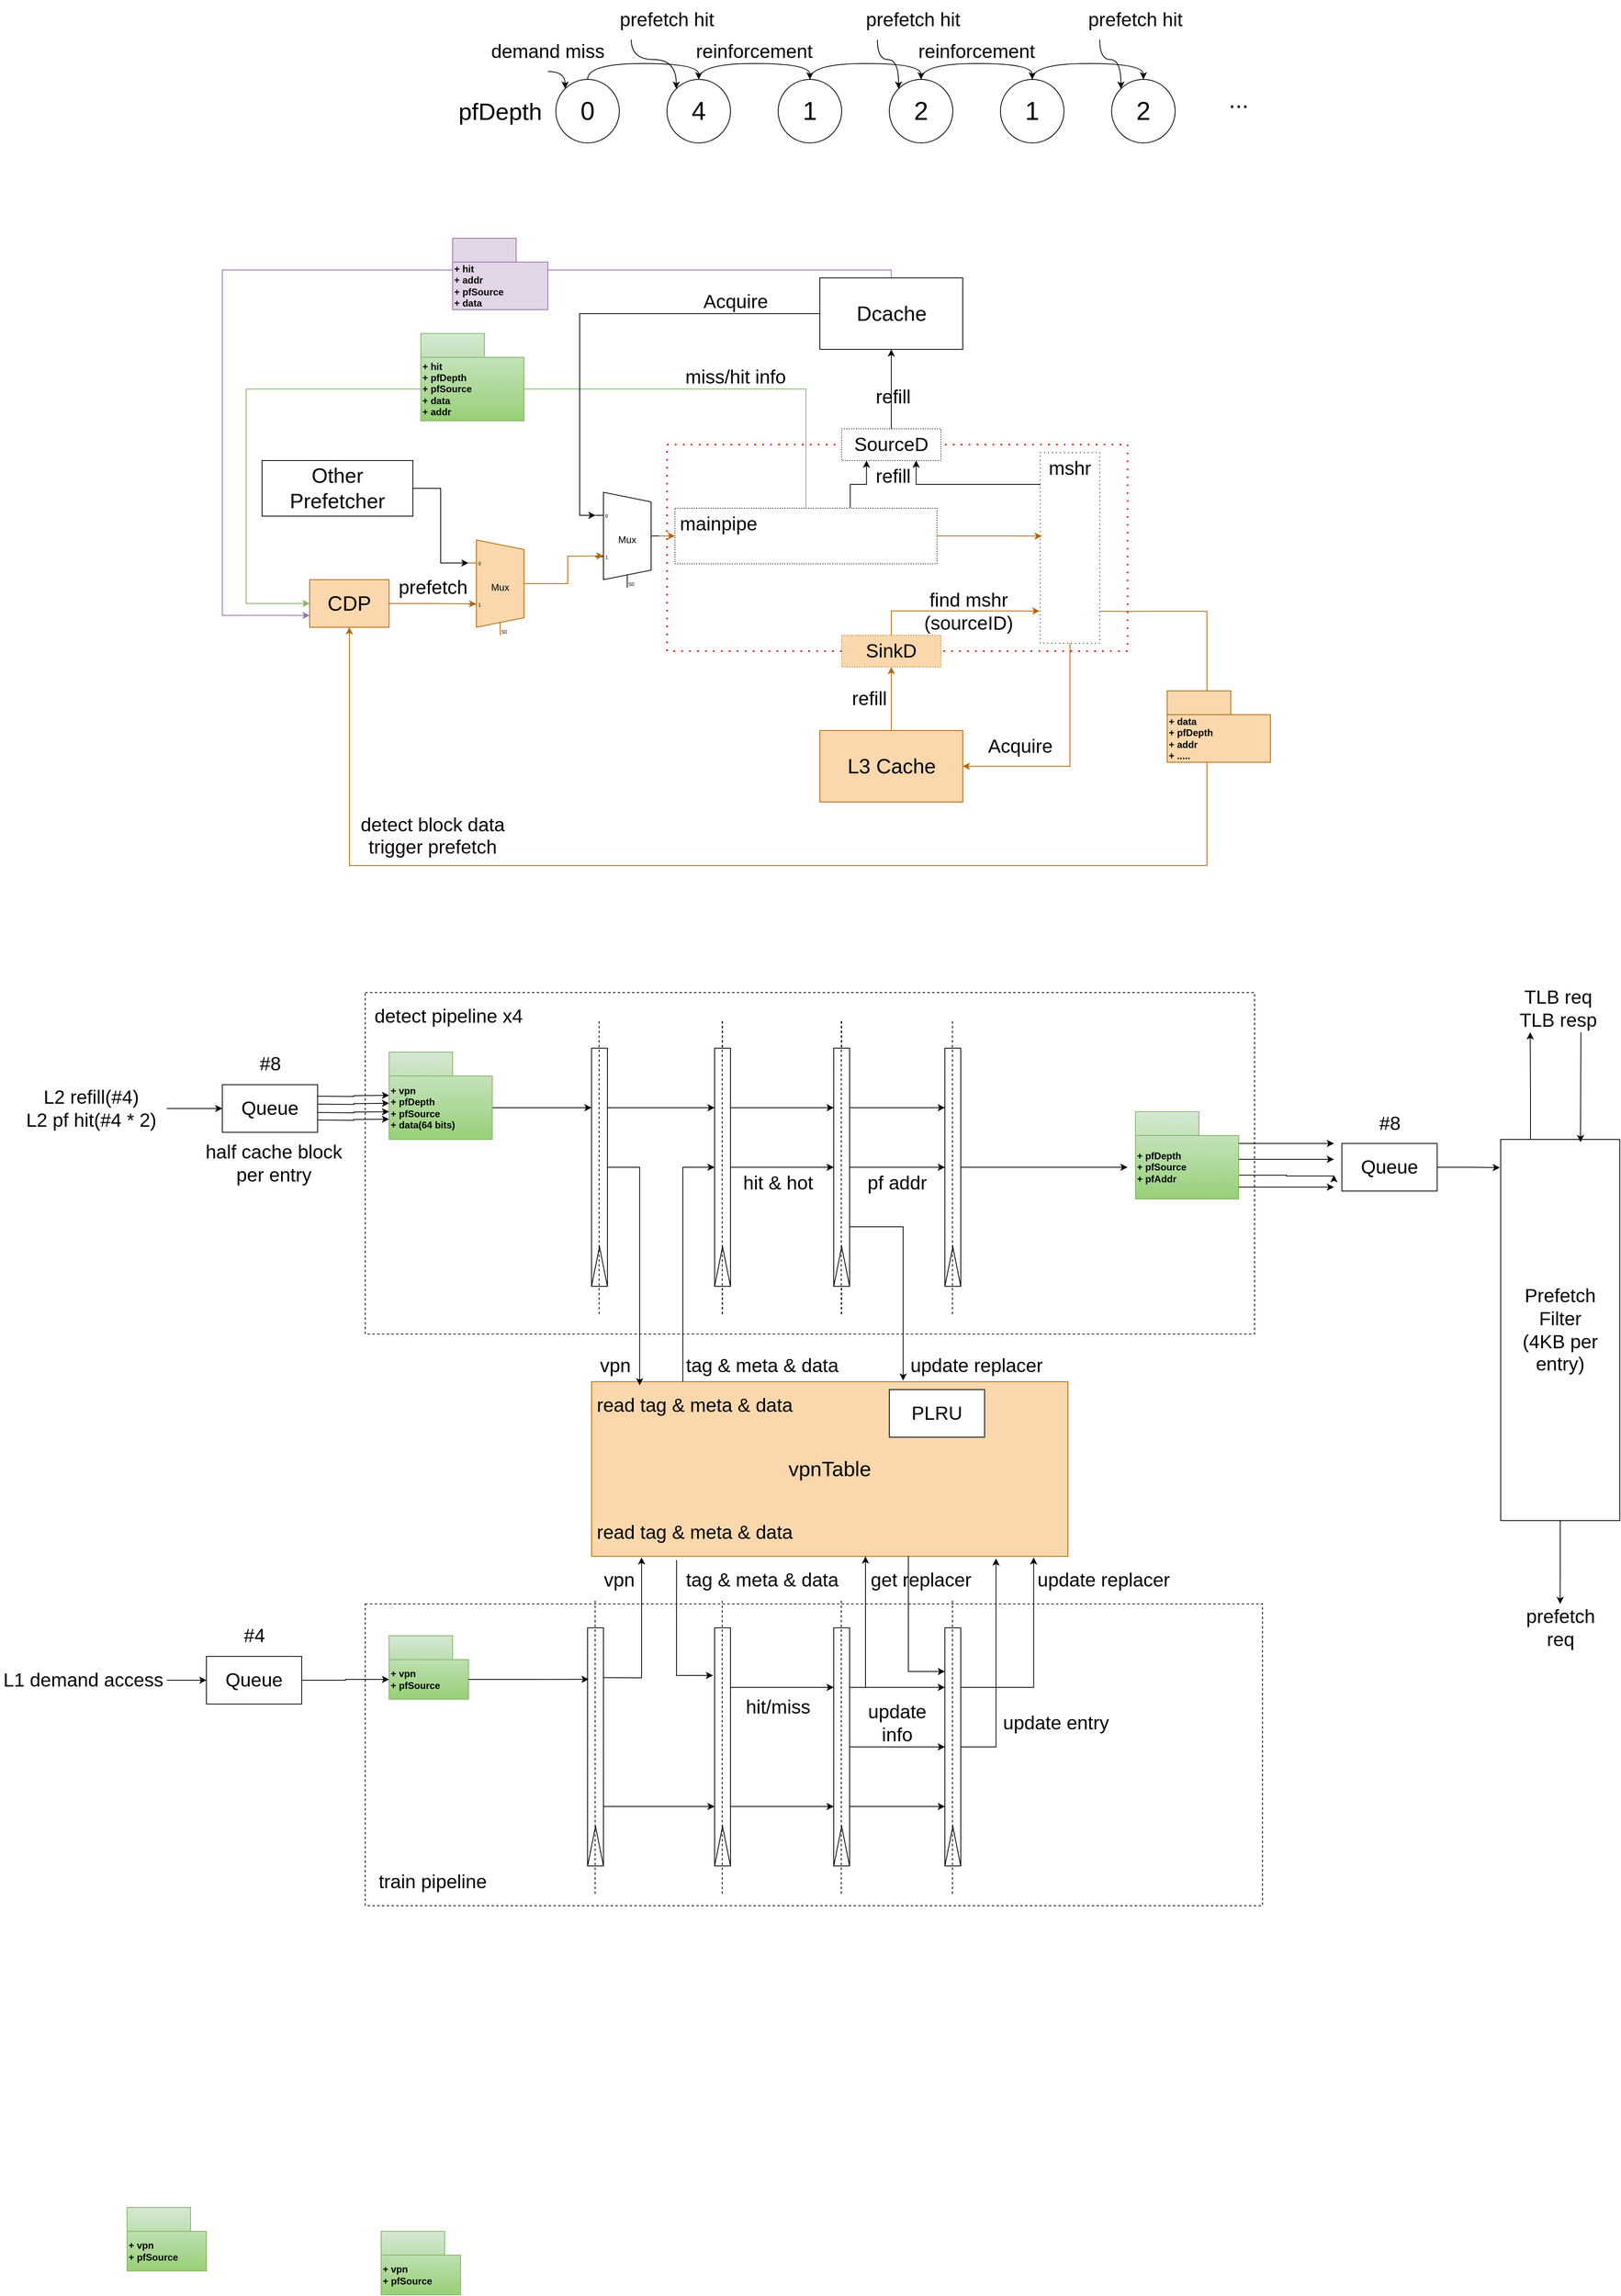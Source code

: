 <mxfile version="24.8.1">
  <diagram name="第 1 页" id="Ojd6gW_RFucvh78dmrdz">
    <mxGraphModel dx="2304" dy="1220" grid="1" gridSize="10" guides="1" tooltips="1" connect="1" arrows="1" fold="1" page="1" pageScale="1" pageWidth="2339" pageHeight="3300" math="0" shadow="0">
      <root>
        <mxCell id="0" />
        <mxCell id="1" parent="0" />
        <mxCell id="lyv4nO0RVquo3iUwKdNr-92" value="" style="rounded=0;whiteSpace=wrap;html=1;fillColor=none;glass=0;dashed=1;" vertex="1" parent="1">
          <mxGeometry x="470" y="2370" width="1130" height="380" as="geometry" />
        </mxCell>
        <mxCell id="lyv4nO0RVquo3iUwKdNr-40" value="" style="rounded=0;whiteSpace=wrap;html=1;fillColor=none;glass=0;dashed=1;" vertex="1" parent="1">
          <mxGeometry x="470" y="1600" width="1120" height="430" as="geometry" />
        </mxCell>
        <mxCell id="DQPE6J1DFhllN8RgHGh3-11" style="edgeStyle=orthogonalEdgeStyle;rounded=0;orthogonalLoop=1;jettySize=auto;html=1;exitX=0.5;exitY=0;exitDx=0;exitDy=0;entryX=0.5;entryY=0;entryDx=0;entryDy=0;elbow=vertical;curved=1;" parent="1" source="DQPE6J1DFhllN8RgHGh3-1" target="DQPE6J1DFhllN8RgHGh3-5" edge="1">
          <mxGeometry relative="1" as="geometry" />
        </mxCell>
        <mxCell id="DQPE6J1DFhllN8RgHGh3-1" value="&lt;font style=&quot;font-size: 32px;&quot;&gt;0&lt;/font&gt;" style="ellipse;whiteSpace=wrap;html=1;aspect=fixed;" parent="1" vertex="1">
          <mxGeometry x="710" y="450" width="80" height="80" as="geometry" />
        </mxCell>
        <mxCell id="DQPE6J1DFhllN8RgHGh3-12" style="edgeStyle=orthogonalEdgeStyle;rounded=0;orthogonalLoop=1;jettySize=auto;html=1;exitX=0.5;exitY=0;exitDx=0;exitDy=0;entryX=0.5;entryY=0;entryDx=0;entryDy=0;curved=1;" parent="1" source="DQPE6J1DFhllN8RgHGh3-5" target="DQPE6J1DFhllN8RgHGh3-6" edge="1">
          <mxGeometry relative="1" as="geometry" />
        </mxCell>
        <mxCell id="DQPE6J1DFhllN8RgHGh3-5" value="&lt;font style=&quot;font-size: 32px;&quot;&gt;4&lt;/font&gt;" style="ellipse;whiteSpace=wrap;html=1;aspect=fixed;" parent="1" vertex="1">
          <mxGeometry x="850" y="450" width="80" height="80" as="geometry" />
        </mxCell>
        <mxCell id="DQPE6J1DFhllN8RgHGh3-13" style="edgeStyle=orthogonalEdgeStyle;rounded=0;orthogonalLoop=1;jettySize=auto;html=1;exitX=0.5;exitY=0;exitDx=0;exitDy=0;entryX=0.5;entryY=0;entryDx=0;entryDy=0;curved=1;" parent="1" source="DQPE6J1DFhllN8RgHGh3-6" target="DQPE6J1DFhllN8RgHGh3-7" edge="1">
          <mxGeometry relative="1" as="geometry" />
        </mxCell>
        <mxCell id="DQPE6J1DFhllN8RgHGh3-6" value="&lt;font style=&quot;font-size: 32px;&quot;&gt;1&lt;/font&gt;" style="ellipse;whiteSpace=wrap;html=1;aspect=fixed;" parent="1" vertex="1">
          <mxGeometry x="990" y="450" width="80" height="80" as="geometry" />
        </mxCell>
        <mxCell id="DQPE6J1DFhllN8RgHGh3-14" style="edgeStyle=orthogonalEdgeStyle;rounded=0;orthogonalLoop=1;jettySize=auto;html=1;exitX=0.5;exitY=0;exitDx=0;exitDy=0;entryX=0.5;entryY=0;entryDx=0;entryDy=0;curved=1;" parent="1" source="DQPE6J1DFhllN8RgHGh3-7" target="DQPE6J1DFhllN8RgHGh3-8" edge="1">
          <mxGeometry relative="1" as="geometry" />
        </mxCell>
        <mxCell id="DQPE6J1DFhllN8RgHGh3-7" value="&lt;font style=&quot;font-size: 32px;&quot;&gt;2&lt;/font&gt;" style="ellipse;whiteSpace=wrap;html=1;aspect=fixed;" parent="1" vertex="1">
          <mxGeometry x="1130" y="450" width="80" height="80" as="geometry" />
        </mxCell>
        <mxCell id="DQPE6J1DFhllN8RgHGh3-15" style="edgeStyle=orthogonalEdgeStyle;rounded=0;orthogonalLoop=1;jettySize=auto;html=1;exitX=0.5;exitY=0;exitDx=0;exitDy=0;entryX=0.5;entryY=0;entryDx=0;entryDy=0;curved=1;" parent="1" source="DQPE6J1DFhllN8RgHGh3-8" target="DQPE6J1DFhllN8RgHGh3-9" edge="1">
          <mxGeometry relative="1" as="geometry" />
        </mxCell>
        <mxCell id="DQPE6J1DFhllN8RgHGh3-8" value="&lt;font style=&quot;font-size: 32px;&quot;&gt;1&lt;/font&gt;" style="ellipse;whiteSpace=wrap;html=1;aspect=fixed;" parent="1" vertex="1">
          <mxGeometry x="1270" y="450" width="80" height="80" as="geometry" />
        </mxCell>
        <mxCell id="DQPE6J1DFhllN8RgHGh3-9" value="&lt;font style=&quot;font-size: 32px;&quot;&gt;2&lt;/font&gt;" style="ellipse;whiteSpace=wrap;html=1;aspect=fixed;" parent="1" vertex="1">
          <mxGeometry x="1410" y="450" width="80" height="80" as="geometry" />
        </mxCell>
        <mxCell id="DQPE6J1DFhllN8RgHGh3-10" value="&lt;font style=&quot;font-size: 30px;&quot;&gt;...&lt;/font&gt;" style="text;html=1;align=center;verticalAlign=middle;whiteSpace=wrap;rounded=0;" parent="1" vertex="1">
          <mxGeometry x="1540" y="460" width="60" height="30" as="geometry" />
        </mxCell>
        <mxCell id="DQPE6J1DFhllN8RgHGh3-16" value="&lt;font style=&quot;font-size: 30px;&quot;&gt;pfDepth&lt;/font&gt;" style="text;html=1;align=center;verticalAlign=middle;whiteSpace=wrap;rounded=0;" parent="1" vertex="1">
          <mxGeometry x="510" y="465" width="260" height="50" as="geometry" />
        </mxCell>
        <mxCell id="DQPE6J1DFhllN8RgHGh3-19" style="edgeStyle=orthogonalEdgeStyle;rounded=0;orthogonalLoop=1;jettySize=auto;html=1;exitX=0.5;exitY=1;exitDx=0;exitDy=0;entryX=0;entryY=0;entryDx=0;entryDy=0;curved=1;" parent="1" source="DQPE6J1DFhllN8RgHGh3-17" target="DQPE6J1DFhllN8RgHGh3-1" edge="1">
          <mxGeometry relative="1" as="geometry" />
        </mxCell>
        <mxCell id="DQPE6J1DFhllN8RgHGh3-17" value="&lt;font style=&quot;font-size: 24px;&quot;&gt;demand miss&lt;/font&gt;" style="text;html=1;align=center;verticalAlign=middle;whiteSpace=wrap;rounded=0;" parent="1" vertex="1">
          <mxGeometry x="610" y="390" width="180" height="50" as="geometry" />
        </mxCell>
        <mxCell id="DQPE6J1DFhllN8RgHGh3-21" style="edgeStyle=orthogonalEdgeStyle;rounded=0;orthogonalLoop=1;jettySize=auto;html=1;exitX=0.25;exitY=1;exitDx=0;exitDy=0;entryX=0;entryY=0;entryDx=0;entryDy=0;curved=1;" parent="1" source="DQPE6J1DFhllN8RgHGh3-20" target="DQPE6J1DFhllN8RgHGh3-5" edge="1">
          <mxGeometry relative="1" as="geometry" />
        </mxCell>
        <mxCell id="DQPE6J1DFhllN8RgHGh3-20" value="&lt;font style=&quot;font-size: 24px;&quot;&gt;prefetch hit&lt;/font&gt;" style="text;html=1;align=center;verticalAlign=middle;whiteSpace=wrap;rounded=0;" parent="1" vertex="1">
          <mxGeometry x="760" y="350" width="180" height="50" as="geometry" />
        </mxCell>
        <mxCell id="DQPE6J1DFhllN8RgHGh3-23" value="&lt;span style=&quot;font-size: 24px;&quot;&gt;reinforcement&lt;/span&gt;" style="text;html=1;align=center;verticalAlign=middle;whiteSpace=wrap;rounded=0;" parent="1" vertex="1">
          <mxGeometry x="870" y="390" width="180" height="50" as="geometry" />
        </mxCell>
        <mxCell id="DQPE6J1DFhllN8RgHGh3-25" style="edgeStyle=orthogonalEdgeStyle;rounded=0;orthogonalLoop=1;jettySize=auto;html=1;exitX=0.25;exitY=1;exitDx=0;exitDy=0;entryX=0;entryY=0;entryDx=0;entryDy=0;curved=1;" parent="1" source="DQPE6J1DFhllN8RgHGh3-24" target="DQPE6J1DFhllN8RgHGh3-7" edge="1">
          <mxGeometry relative="1" as="geometry" />
        </mxCell>
        <mxCell id="DQPE6J1DFhllN8RgHGh3-24" value="&lt;font style=&quot;font-size: 24px;&quot;&gt;prefetch hit&lt;/font&gt;" style="text;html=1;align=center;verticalAlign=middle;whiteSpace=wrap;rounded=0;" parent="1" vertex="1">
          <mxGeometry x="1070" y="350" width="180" height="50" as="geometry" />
        </mxCell>
        <mxCell id="DQPE6J1DFhllN8RgHGh3-26" value="&lt;span style=&quot;font-size: 24px;&quot;&gt;reinforcement&lt;/span&gt;" style="text;html=1;align=center;verticalAlign=middle;whiteSpace=wrap;rounded=0;" parent="1" vertex="1">
          <mxGeometry x="1150" y="390" width="180" height="50" as="geometry" />
        </mxCell>
        <mxCell id="DQPE6J1DFhllN8RgHGh3-28" style="edgeStyle=orthogonalEdgeStyle;rounded=0;orthogonalLoop=1;jettySize=auto;html=1;exitX=0.25;exitY=1;exitDx=0;exitDy=0;entryX=0;entryY=0;entryDx=0;entryDy=0;curved=1;" parent="1" source="DQPE6J1DFhllN8RgHGh3-27" target="DQPE6J1DFhllN8RgHGh3-9" edge="1">
          <mxGeometry relative="1" as="geometry" />
        </mxCell>
        <mxCell id="DQPE6J1DFhllN8RgHGh3-27" value="&lt;font style=&quot;font-size: 24px;&quot;&gt;prefetch hit&lt;/font&gt;" style="text;html=1;align=center;verticalAlign=middle;whiteSpace=wrap;rounded=0;" parent="1" vertex="1">
          <mxGeometry x="1350" y="350" width="180" height="50" as="geometry" />
        </mxCell>
        <mxCell id="DQPE6J1DFhllN8RgHGh3-29" value="&lt;font style=&quot;font-size: 26px;&quot;&gt;CDP&lt;/font&gt;" style="rounded=0;whiteSpace=wrap;html=1;fillColor=#fad7ac;strokeColor=#b46504;" parent="1" vertex="1">
          <mxGeometry x="400" y="1080" width="100" height="60" as="geometry" />
        </mxCell>
        <mxCell id="DQPE6J1DFhllN8RgHGh3-30" value="" style="rounded=0;whiteSpace=wrap;html=1;fillColor=none;dashed=1;dashPattern=1 4;fontStyle=1;strokeWidth=2;strokeColor=#FF0000;" parent="1" vertex="1">
          <mxGeometry x="850" y="910" width="580" height="260" as="geometry" />
        </mxCell>
        <mxCell id="DQPE6J1DFhllN8RgHGh3-71" style="edgeStyle=orthogonalEdgeStyle;rounded=0;orthogonalLoop=1;jettySize=auto;html=1;exitX=0.5;exitY=0;exitDx=0;exitDy=0;entryX=0;entryY=0.75;entryDx=0;entryDy=0;fillColor=#e1d5e7;strokeColor=#9673a6;" parent="1" source="DQPE6J1DFhllN8RgHGh3-31" target="DQPE6J1DFhllN8RgHGh3-29" edge="1">
          <mxGeometry relative="1" as="geometry">
            <Array as="points">
              <mxPoint x="1133" y="690" />
              <mxPoint x="290" y="690" />
              <mxPoint x="290" y="1125" />
            </Array>
          </mxGeometry>
        </mxCell>
        <mxCell id="DQPE6J1DFhllN8RgHGh3-31" value="&lt;font style=&quot;font-size: 26px;&quot;&gt;Dcache&lt;/font&gt;" style="rounded=0;whiteSpace=wrap;html=1;" parent="1" vertex="1">
          <mxGeometry x="1042.5" y="700" width="180" height="90" as="geometry" />
        </mxCell>
        <mxCell id="DQPE6J1DFhllN8RgHGh3-50" style="edgeStyle=orthogonalEdgeStyle;rounded=0;orthogonalLoop=1;jettySize=auto;html=1;entryX=0.5;entryY=1;entryDx=0;entryDy=0;fillColor=#fad7ac;strokeColor=#b46504;" parent="1" source="DQPE6J1DFhllN8RgHGh3-33" target="DQPE6J1DFhllN8RgHGh3-49" edge="1">
          <mxGeometry relative="1" as="geometry" />
        </mxCell>
        <mxCell id="DQPE6J1DFhllN8RgHGh3-33" value="&lt;font style=&quot;font-size: 26px;&quot;&gt;L3 Cache&lt;/font&gt;" style="rounded=0;whiteSpace=wrap;html=1;fillColor=#fad7ac;strokeColor=#b46504;" parent="1" vertex="1">
          <mxGeometry x="1042.5" y="1270" width="180" height="90" as="geometry" />
        </mxCell>
        <mxCell id="DQPE6J1DFhllN8RgHGh3-59" style="edgeStyle=orthogonalEdgeStyle;rounded=0;orthogonalLoop=1;jettySize=auto;html=1;exitX=0.5;exitY=0;exitDx=0;exitDy=0;entryX=0;entryY=0.5;entryDx=0;entryDy=0;fillColor=#d5e8d4;strokeColor=#82b366;gradientColor=#97d077;" parent="1" source="DQPE6J1DFhllN8RgHGh3-34" target="DQPE6J1DFhllN8RgHGh3-29" edge="1">
          <mxGeometry relative="1" as="geometry">
            <Array as="points">
              <mxPoint x="1025" y="840" />
              <mxPoint x="320" y="840" />
              <mxPoint x="320" y="1110" />
            </Array>
          </mxGeometry>
        </mxCell>
        <mxCell id="DQPE6J1DFhllN8RgHGh3-68" style="edgeStyle=orthogonalEdgeStyle;rounded=0;orthogonalLoop=1;jettySize=auto;html=1;exitX=0.669;exitY=-0.008;exitDx=0;exitDy=0;entryX=0.25;entryY=1;entryDx=0;entryDy=0;exitPerimeter=0;" parent="1" source="DQPE6J1DFhllN8RgHGh3-34" target="DQPE6J1DFhllN8RgHGh3-64" edge="1">
          <mxGeometry relative="1" as="geometry">
            <Array as="points">
              <mxPoint x="1081" y="960" />
              <mxPoint x="1101" y="960" />
            </Array>
          </mxGeometry>
        </mxCell>
        <mxCell id="DQPE6J1DFhllN8RgHGh3-34" value="" style="rounded=0;whiteSpace=wrap;html=1;dashed=1;dashPattern=1 2;fillColor=none;" parent="1" vertex="1">
          <mxGeometry x="860" y="990" width="330" height="70" as="geometry" />
        </mxCell>
        <mxCell id="DQPE6J1DFhllN8RgHGh3-54" style="edgeStyle=orthogonalEdgeStyle;rounded=0;orthogonalLoop=1;jettySize=auto;html=1;exitX=1.004;exitY=0.833;exitDx=0;exitDy=0;entryX=0.5;entryY=1;entryDx=0;entryDy=0;exitPerimeter=0;fillColor=#fad7ac;strokeColor=#b46504;" parent="1" source="DQPE6J1DFhllN8RgHGh3-35" target="DQPE6J1DFhllN8RgHGh3-29" edge="1">
          <mxGeometry relative="1" as="geometry">
            <Array as="points">
              <mxPoint x="1530" y="1120" />
              <mxPoint x="1530" y="1440" />
              <mxPoint x="450" y="1440" />
            </Array>
          </mxGeometry>
        </mxCell>
        <mxCell id="DQPE6J1DFhllN8RgHGh3-67" style="edgeStyle=orthogonalEdgeStyle;rounded=0;orthogonalLoop=1;jettySize=auto;html=1;exitX=-0.01;exitY=0.171;exitDx=0;exitDy=0;entryX=0.75;entryY=1;entryDx=0;entryDy=0;exitPerimeter=0;" parent="1" source="DQPE6J1DFhllN8RgHGh3-35" target="DQPE6J1DFhllN8RgHGh3-64" edge="1">
          <mxGeometry relative="1" as="geometry">
            <Array as="points">
              <mxPoint x="1319" y="960" />
              <mxPoint x="1164" y="960" />
            </Array>
          </mxGeometry>
        </mxCell>
        <mxCell id="DQPE6J1DFhllN8RgHGh3-74" style="edgeStyle=orthogonalEdgeStyle;rounded=0;orthogonalLoop=1;jettySize=auto;html=1;exitX=0.5;exitY=1;exitDx=0;exitDy=0;entryX=1;entryY=0.5;entryDx=0;entryDy=0;fillColor=#fad7ac;strokeColor=#b46504;" parent="1" source="DQPE6J1DFhllN8RgHGh3-35" target="DQPE6J1DFhllN8RgHGh3-33" edge="1">
          <mxGeometry relative="1" as="geometry" />
        </mxCell>
        <mxCell id="DQPE6J1DFhllN8RgHGh3-35" value="" style="rounded=0;whiteSpace=wrap;html=1;dashed=1;dashPattern=1 4;fillColor=none;" parent="1" vertex="1">
          <mxGeometry x="1320" y="920" width="75" height="240" as="geometry" />
        </mxCell>
        <mxCell id="DQPE6J1DFhllN8RgHGh3-36" value="&lt;font style=&quot;font-size: 24px;&quot;&gt;mainpipe&lt;/font&gt;" style="text;html=1;align=center;verticalAlign=middle;whiteSpace=wrap;rounded=0;" parent="1" vertex="1">
          <mxGeometry x="860" y="990" width="110" height="40" as="geometry" />
        </mxCell>
        <mxCell id="DQPE6J1DFhllN8RgHGh3-37" value="&lt;font style=&quot;font-size: 24px;&quot;&gt;mshr&lt;/font&gt;" style="text;html=1;align=center;verticalAlign=middle;whiteSpace=wrap;rounded=0;" parent="1" vertex="1">
          <mxGeometry x="1301.25" y="920" width="112.5" height="40" as="geometry" />
        </mxCell>
        <mxCell id="DQPE6J1DFhllN8RgHGh3-43" style="edgeStyle=orthogonalEdgeStyle;rounded=0;orthogonalLoop=1;jettySize=auto;html=1;exitX=1;exitY=0.5;exitDx=0;exitDy=-5;exitPerimeter=0;entryX=0;entryY=0.5;entryDx=0;entryDy=0;fillColor=#fad7ac;strokeColor=#b46504;" parent="1" source="DQPE6J1DFhllN8RgHGh3-38" target="DQPE6J1DFhllN8RgHGh3-34" edge="1">
          <mxGeometry relative="1" as="geometry" />
        </mxCell>
        <mxCell id="DQPE6J1DFhllN8RgHGh3-38" value="Mux" style="shadow=0;dashed=0;align=center;html=1;strokeWidth=1;shape=mxgraph.electrical.abstract.mux2;whiteSpace=wrap;" parent="1" vertex="1">
          <mxGeometry x="760" y="970" width="80" height="120" as="geometry" />
        </mxCell>
        <mxCell id="DQPE6J1DFhllN8RgHGh3-41" style="edgeStyle=orthogonalEdgeStyle;rounded=0;orthogonalLoop=1;jettySize=auto;html=1;exitX=0;exitY=0.5;exitDx=0;exitDy=0;entryX=0;entryY=0.217;entryDx=0;entryDy=3;entryPerimeter=0;" parent="1" source="DQPE6J1DFhllN8RgHGh3-31" target="DQPE6J1DFhllN8RgHGh3-38" edge="1">
          <mxGeometry relative="1" as="geometry" />
        </mxCell>
        <mxCell id="DQPE6J1DFhllN8RgHGh3-44" value="Mux" style="shadow=0;dashed=0;align=center;html=1;strokeWidth=1;shape=mxgraph.electrical.abstract.mux2;whiteSpace=wrap;fillColor=#fad7ac;strokeColor=#b46504;" parent="1" vertex="1">
          <mxGeometry x="600" y="1030" width="80" height="120" as="geometry" />
        </mxCell>
        <mxCell id="DQPE6J1DFhllN8RgHGh3-45" style="edgeStyle=orthogonalEdgeStyle;rounded=0;orthogonalLoop=1;jettySize=auto;html=1;exitX=1;exitY=0.5;exitDx=0;exitDy=0;entryX=0.122;entryY=0.671;entryDx=0;entryDy=0;entryPerimeter=0;fillColor=#fad7ac;strokeColor=#b46504;" parent="1" source="DQPE6J1DFhllN8RgHGh3-29" target="DQPE6J1DFhllN8RgHGh3-44" edge="1">
          <mxGeometry relative="1" as="geometry" />
        </mxCell>
        <mxCell id="DQPE6J1DFhllN8RgHGh3-46" value="&lt;font style=&quot;font-size: 26px;&quot;&gt;Other Prefetcher&lt;/font&gt;" style="rounded=0;whiteSpace=wrap;html=1;" parent="1" vertex="1">
          <mxGeometry x="340" y="930" width="190" height="70" as="geometry" />
        </mxCell>
        <mxCell id="DQPE6J1DFhllN8RgHGh3-47" style="edgeStyle=orthogonalEdgeStyle;rounded=0;orthogonalLoop=1;jettySize=auto;html=1;exitX=1;exitY=0.5;exitDx=0;exitDy=0;entryX=0;entryY=0.217;entryDx=0;entryDy=3;entryPerimeter=0;" parent="1" source="DQPE6J1DFhllN8RgHGh3-46" target="DQPE6J1DFhllN8RgHGh3-44" edge="1">
          <mxGeometry relative="1" as="geometry" />
        </mxCell>
        <mxCell id="DQPE6J1DFhllN8RgHGh3-48" style="edgeStyle=orthogonalEdgeStyle;rounded=0;orthogonalLoop=1;jettySize=auto;html=1;exitX=1;exitY=0.5;exitDx=0;exitDy=-5;exitPerimeter=0;fillColor=#fad7ac;strokeColor=#b46504;" parent="1" source="DQPE6J1DFhllN8RgHGh3-44" edge="1">
          <mxGeometry relative="1" as="geometry">
            <mxPoint x="770" y="1050" as="targetPoint" />
          </mxGeometry>
        </mxCell>
        <mxCell id="DQPE6J1DFhllN8RgHGh3-49" value="&lt;font style=&quot;font-size: 24px;&quot;&gt;SinkD&lt;/font&gt;" style="rounded=0;whiteSpace=wrap;html=1;dashed=1;dashPattern=1 2;fillColor=#fad7ac;strokeColor=#b46504;" parent="1" vertex="1">
          <mxGeometry x="1070" y="1150" width="125" height="40" as="geometry" />
        </mxCell>
        <mxCell id="DQPE6J1DFhllN8RgHGh3-51" value="&lt;font style=&quot;font-size: 24px;&quot;&gt;refill&lt;/font&gt;" style="text;html=1;align=center;verticalAlign=middle;whiteSpace=wrap;rounded=0;" parent="1" vertex="1">
          <mxGeometry x="1050" y="1210" width="110" height="40" as="geometry" />
        </mxCell>
        <mxCell id="DQPE6J1DFhllN8RgHGh3-52" style="edgeStyle=orthogonalEdgeStyle;rounded=0;orthogonalLoop=1;jettySize=auto;html=1;exitX=0.5;exitY=0;exitDx=0;exitDy=0;entryX=-0.01;entryY=0.831;entryDx=0;entryDy=0;entryPerimeter=0;fillColor=#fad7ac;strokeColor=#b46504;" parent="1" source="DQPE6J1DFhllN8RgHGh3-49" target="DQPE6J1DFhllN8RgHGh3-35" edge="1">
          <mxGeometry relative="1" as="geometry" />
        </mxCell>
        <mxCell id="DQPE6J1DFhllN8RgHGh3-53" value="&lt;font style=&quot;font-size: 24px;&quot;&gt;find mshr (sourceID)&lt;/font&gt;" style="text;html=1;align=center;verticalAlign=middle;whiteSpace=wrap;rounded=0;" parent="1" vertex="1">
          <mxGeometry x="1170" y="1090" width="120" height="60" as="geometry" />
        </mxCell>
        <mxCell id="DQPE6J1DFhllN8RgHGh3-56" value="+ data&lt;div&gt;+ pfDepth&lt;/div&gt;&lt;div&gt;+ addr&lt;/div&gt;&lt;div&gt;+ .....&lt;/div&gt;" style="shape=folder;fontStyle=1;tabWidth=80;tabHeight=30;tabPosition=left;html=1;boundedLbl=1;whiteSpace=wrap;align=left;fillColor=#fad7ac;strokeColor=#b46504;" parent="1" vertex="1">
          <mxGeometry x="1480" y="1220" width="130" height="90" as="geometry" />
        </mxCell>
        <mxCell id="DQPE6J1DFhllN8RgHGh3-57" value="&lt;font style=&quot;font-size: 24px;&quot;&gt;detect block data&lt;/font&gt;&lt;div&gt;&lt;span style=&quot;font-size: 24px;&quot;&gt;trigger prefetch&lt;br&gt;&lt;/span&gt;&lt;div&gt;&lt;br&gt;&lt;/div&gt;&lt;/div&gt;" style="text;html=1;align=center;verticalAlign=middle;whiteSpace=wrap;rounded=0;" parent="1" vertex="1">
          <mxGeometry x="450" y="1380" width="210" height="60" as="geometry" />
        </mxCell>
        <mxCell id="DQPE6J1DFhllN8RgHGh3-60" value="+ hit&lt;div&gt;+ pfDepth&lt;/div&gt;&lt;div&gt;+ pfSource&lt;/div&gt;&lt;div&gt;+ data&lt;/div&gt;&lt;div&gt;+ addr&lt;/div&gt;" style="shape=folder;fontStyle=1;tabWidth=80;tabHeight=30;tabPosition=left;html=1;boundedLbl=1;whiteSpace=wrap;align=left;fillColor=#d5e8d4;strokeColor=#82b366;gradientColor=#97d077;" parent="1" vertex="1">
          <mxGeometry x="540" y="770" width="130" height="110" as="geometry" />
        </mxCell>
        <mxCell id="DQPE6J1DFhllN8RgHGh3-62" value="&lt;font style=&quot;font-size: 24px;&quot;&gt;miss/hit info&lt;/font&gt;" style="text;html=1;align=center;verticalAlign=middle;whiteSpace=wrap;rounded=0;" parent="1" vertex="1">
          <mxGeometry x="860" y="805" width="152.5" height="40" as="geometry" />
        </mxCell>
        <mxCell id="DQPE6J1DFhllN8RgHGh3-63" style="edgeStyle=orthogonalEdgeStyle;rounded=0;orthogonalLoop=1;jettySize=auto;html=1;exitX=1;exitY=0.5;exitDx=0;exitDy=0;entryX=0.027;entryY=0.438;entryDx=0;entryDy=0;entryPerimeter=0;fillColor=#fad7ac;strokeColor=#b46504;" parent="1" source="DQPE6J1DFhllN8RgHGh3-34" target="DQPE6J1DFhllN8RgHGh3-35" edge="1">
          <mxGeometry relative="1" as="geometry" />
        </mxCell>
        <mxCell id="DQPE6J1DFhllN8RgHGh3-66" style="edgeStyle=orthogonalEdgeStyle;rounded=0;orthogonalLoop=1;jettySize=auto;html=1;exitX=0.5;exitY=0;exitDx=0;exitDy=0;entryX=0.5;entryY=1;entryDx=0;entryDy=0;" parent="1" source="DQPE6J1DFhllN8RgHGh3-64" target="DQPE6J1DFhllN8RgHGh3-31" edge="1">
          <mxGeometry relative="1" as="geometry" />
        </mxCell>
        <mxCell id="DQPE6J1DFhllN8RgHGh3-64" value="&lt;font style=&quot;font-size: 24px;&quot;&gt;SourceD&lt;/font&gt;" style="rounded=0;whiteSpace=wrap;html=1;dashed=1;dashPattern=1 2;fillColor=default;" parent="1" vertex="1">
          <mxGeometry x="1070" y="890" width="125" height="40" as="geometry" />
        </mxCell>
        <mxCell id="DQPE6J1DFhllN8RgHGh3-69" value="&lt;font style=&quot;font-size: 24px;&quot;&gt;refill&lt;/font&gt;" style="text;html=1;align=center;verticalAlign=middle;whiteSpace=wrap;rounded=0;" parent="1" vertex="1">
          <mxGeometry x="1080" y="930" width="110" height="40" as="geometry" />
        </mxCell>
        <mxCell id="DQPE6J1DFhllN8RgHGh3-70" value="&lt;font style=&quot;font-size: 24px;&quot;&gt;refill&lt;/font&gt;" style="text;html=1;align=center;verticalAlign=middle;whiteSpace=wrap;rounded=0;" parent="1" vertex="1">
          <mxGeometry x="1080" y="830" width="110" height="40" as="geometry" />
        </mxCell>
        <mxCell id="DQPE6J1DFhllN8RgHGh3-72" value="+ hit&lt;div&gt;+ addr&lt;/div&gt;&lt;div&gt;+ pfSource&lt;/div&gt;&lt;div&gt;+ data&lt;/div&gt;" style="shape=folder;fontStyle=1;tabWidth=80;tabHeight=30;tabPosition=left;html=1;boundedLbl=1;whiteSpace=wrap;align=left;fillColor=#e1d5e7;strokeColor=#9673a6;" parent="1" vertex="1">
          <mxGeometry x="580" y="650" width="120" height="90" as="geometry" />
        </mxCell>
        <mxCell id="DQPE6J1DFhllN8RgHGh3-75" value="&lt;span style=&quot;font-size: 24px;&quot;&gt;Acquire&lt;/span&gt;" style="text;html=1;align=center;verticalAlign=middle;whiteSpace=wrap;rounded=0;" parent="1" vertex="1">
          <mxGeometry x="1240" y="1270" width="110" height="40" as="geometry" />
        </mxCell>
        <mxCell id="DQPE6J1DFhllN8RgHGh3-76" value="&lt;span style=&quot;font-size: 24px;&quot;&gt;Acquire&lt;/span&gt;" style="text;html=1;align=center;verticalAlign=middle;whiteSpace=wrap;rounded=0;" parent="1" vertex="1">
          <mxGeometry x="860" y="710" width="152.5" height="40" as="geometry" />
        </mxCell>
        <mxCell id="DQPE6J1DFhllN8RgHGh3-77" value="&lt;span style=&quot;font-size: 24px;&quot;&gt;prefetch&lt;/span&gt;" style="text;html=1;align=center;verticalAlign=middle;whiteSpace=wrap;rounded=0;" parent="1" vertex="1">
          <mxGeometry x="478.75" y="1070" width="152.5" height="40" as="geometry" />
        </mxCell>
        <mxCell id="lyv4nO0RVquo3iUwKdNr-2" value="" style="endArrow=none;dashed=1;html=1;rounded=0;" edge="1" parent="1">
          <mxGeometry width="50" height="50" relative="1" as="geometry">
            <mxPoint x="920" y="2005" as="sourcePoint" />
            <mxPoint x="920" y="1635" as="targetPoint" />
          </mxGeometry>
        </mxCell>
        <mxCell id="lyv4nO0RVquo3iUwKdNr-5" value="" style="group" vertex="1" connectable="0" parent="1">
          <mxGeometry x="755" y="1670" width="20" height="300" as="geometry" />
        </mxCell>
        <mxCell id="lyv4nO0RVquo3iUwKdNr-3" value="" style="rounded=0;whiteSpace=wrap;html=1;" vertex="1" parent="lyv4nO0RVquo3iUwKdNr-5">
          <mxGeometry width="20" height="300" as="geometry" />
        </mxCell>
        <mxCell id="lyv4nO0RVquo3iUwKdNr-4" value="" style="triangle;whiteSpace=wrap;html=1;rotation=-90;" vertex="1" parent="lyv4nO0RVquo3iUwKdNr-5">
          <mxGeometry x="-15" y="265" width="50" height="20" as="geometry" />
        </mxCell>
        <mxCell id="lyv4nO0RVquo3iUwKdNr-9" value="" style="endArrow=none;dashed=1;html=1;rounded=0;" edge="1" parent="lyv4nO0RVquo3iUwKdNr-5">
          <mxGeometry width="50" height="50" relative="1" as="geometry">
            <mxPoint x="9.5" y="335" as="sourcePoint" />
            <mxPoint x="9.5" y="-35" as="targetPoint" />
          </mxGeometry>
        </mxCell>
        <mxCell id="lyv4nO0RVquo3iUwKdNr-7" style="edgeStyle=orthogonalEdgeStyle;rounded=0;orthogonalLoop=1;jettySize=auto;html=1;exitX=0;exitY=0;exitDx=130;exitDy=70;exitPerimeter=0;entryX=0;entryY=0.25;entryDx=0;entryDy=0;" edge="1" parent="1" source="lyv4nO0RVquo3iUwKdNr-6" target="lyv4nO0RVquo3iUwKdNr-3">
          <mxGeometry relative="1" as="geometry" />
        </mxCell>
        <mxCell id="lyv4nO0RVquo3iUwKdNr-6" value="+ vpn&lt;div&gt;+ pfDepth&lt;/div&gt;&lt;div&gt;+ pfSource&lt;/div&gt;&lt;div&gt;+ data(64 bits)&lt;/div&gt;" style="shape=folder;fontStyle=1;tabWidth=80;tabHeight=30;tabPosition=left;html=1;boundedLbl=1;whiteSpace=wrap;align=left;fillColor=#d5e8d4;strokeColor=#82b366;gradientColor=#97d077;" vertex="1" parent="1">
          <mxGeometry x="500" y="1675" width="130" height="110" as="geometry" />
        </mxCell>
        <mxCell id="lyv4nO0RVquo3iUwKdNr-8" value="" style="endArrow=none;dashed=1;html=1;rounded=0;" edge="1" parent="1">
          <mxGeometry width="50" height="50" relative="1" as="geometry">
            <mxPoint x="1070" y="2005" as="sourcePoint" />
            <mxPoint x="1070" y="1635" as="targetPoint" />
          </mxGeometry>
        </mxCell>
        <mxCell id="lyv4nO0RVquo3iUwKdNr-10" value="&lt;span style=&quot;font-size: 26px;&quot;&gt;vpnTable&lt;/span&gt;" style="rounded=0;whiteSpace=wrap;html=1;fillColor=#fad7ac;strokeColor=#b46504;" vertex="1" parent="1">
          <mxGeometry x="755" y="2090" width="600" height="220" as="geometry" />
        </mxCell>
        <mxCell id="lyv4nO0RVquo3iUwKdNr-12" value="" style="group" vertex="1" connectable="0" parent="1">
          <mxGeometry x="910" y="1670" width="20" height="300" as="geometry" />
        </mxCell>
        <mxCell id="lyv4nO0RVquo3iUwKdNr-14" value="" style="rounded=0;whiteSpace=wrap;html=1;" vertex="1" parent="lyv4nO0RVquo3iUwKdNr-12">
          <mxGeometry width="20" height="300" as="geometry" />
        </mxCell>
        <mxCell id="lyv4nO0RVquo3iUwKdNr-15" value="" style="triangle;whiteSpace=wrap;html=1;rotation=-90;" vertex="1" parent="lyv4nO0RVquo3iUwKdNr-12">
          <mxGeometry x="-15" y="265" width="50" height="20" as="geometry" />
        </mxCell>
        <mxCell id="lyv4nO0RVquo3iUwKdNr-16" value="" style="endArrow=none;dashed=1;html=1;rounded=0;" edge="1" parent="lyv4nO0RVquo3iUwKdNr-12">
          <mxGeometry width="50" height="50" relative="1" as="geometry">
            <mxPoint x="9.5" y="335" as="sourcePoint" />
            <mxPoint x="9.5" y="-35" as="targetPoint" />
          </mxGeometry>
        </mxCell>
        <mxCell id="lyv4nO0RVquo3iUwKdNr-17" style="edgeStyle=orthogonalEdgeStyle;rounded=0;orthogonalLoop=1;jettySize=auto;html=1;exitX=1;exitY=0.5;exitDx=0;exitDy=0;entryX=0.101;entryY=0.021;entryDx=0;entryDy=0;entryPerimeter=0;" edge="1" parent="1" source="lyv4nO0RVquo3iUwKdNr-3" target="lyv4nO0RVquo3iUwKdNr-10">
          <mxGeometry relative="1" as="geometry" />
        </mxCell>
        <mxCell id="lyv4nO0RVquo3iUwKdNr-18" value="&lt;div&gt;&lt;div&gt;&lt;span style=&quot;font-size: 24px;&quot;&gt;read&amp;nbsp;&lt;/span&gt;&lt;span style=&quot;font-size: 24px; background-color: initial;&quot;&gt;tag &amp;amp; meta &amp;amp; data&lt;/span&gt;&lt;/div&gt;&lt;/div&gt;" style="text;html=1;align=center;verticalAlign=middle;whiteSpace=wrap;rounded=0;" vertex="1" parent="1">
          <mxGeometry x="750" y="2090" width="270" height="60" as="geometry" />
        </mxCell>
        <mxCell id="lyv4nO0RVquo3iUwKdNr-19" value="" style="endArrow=classic;html=1;rounded=0;exitX=0.351;exitY=0.012;exitDx=0;exitDy=0;exitPerimeter=0;entryX=0;entryY=0.5;entryDx=0;entryDy=0;" edge="1" parent="1" target="lyv4nO0RVquo3iUwKdNr-14">
          <mxGeometry width="50" height="50" relative="1" as="geometry">
            <mxPoint x="870.0" y="2090" as="sourcePoint" />
            <mxPoint x="870" y="1820" as="targetPoint" />
            <Array as="points">
              <mxPoint x="870" y="1940" />
              <mxPoint x="870" y="1820" />
            </Array>
          </mxGeometry>
        </mxCell>
        <mxCell id="lyv4nO0RVquo3iUwKdNr-20" style="edgeStyle=orthogonalEdgeStyle;rounded=0;orthogonalLoop=1;jettySize=auto;html=1;exitX=1;exitY=0.25;exitDx=0;exitDy=0;entryX=0;entryY=0.25;entryDx=0;entryDy=0;" edge="1" parent="1" source="lyv4nO0RVquo3iUwKdNr-3" target="lyv4nO0RVquo3iUwKdNr-14">
          <mxGeometry relative="1" as="geometry" />
        </mxCell>
        <mxCell id="lyv4nO0RVquo3iUwKdNr-21" value="" style="group" vertex="1" connectable="0" parent="1">
          <mxGeometry x="1060" y="1670" width="20" height="300" as="geometry" />
        </mxCell>
        <mxCell id="lyv4nO0RVquo3iUwKdNr-22" value="" style="rounded=0;whiteSpace=wrap;html=1;" vertex="1" parent="lyv4nO0RVquo3iUwKdNr-21">
          <mxGeometry width="20" height="300" as="geometry" />
        </mxCell>
        <mxCell id="lyv4nO0RVquo3iUwKdNr-23" value="" style="triangle;whiteSpace=wrap;html=1;rotation=-90;" vertex="1" parent="lyv4nO0RVquo3iUwKdNr-21">
          <mxGeometry x="-15" y="265" width="50" height="20" as="geometry" />
        </mxCell>
        <mxCell id="lyv4nO0RVquo3iUwKdNr-24" value="" style="endArrow=none;dashed=1;html=1;rounded=0;" edge="1" parent="lyv4nO0RVquo3iUwKdNr-21">
          <mxGeometry width="50" height="50" relative="1" as="geometry">
            <mxPoint x="9.5" y="335" as="sourcePoint" />
            <mxPoint x="9.5" y="-35" as="targetPoint" />
          </mxGeometry>
        </mxCell>
        <mxCell id="lyv4nO0RVquo3iUwKdNr-25" style="edgeStyle=orthogonalEdgeStyle;rounded=0;orthogonalLoop=1;jettySize=auto;html=1;exitX=1;exitY=0.5;exitDx=0;exitDy=0;entryX=0;entryY=0.5;entryDx=0;entryDy=0;" edge="1" parent="1" source="lyv4nO0RVquo3iUwKdNr-14" target="lyv4nO0RVquo3iUwKdNr-22">
          <mxGeometry relative="1" as="geometry" />
        </mxCell>
        <mxCell id="lyv4nO0RVquo3iUwKdNr-26" value="&lt;div&gt;&lt;div&gt;&lt;span style=&quot;font-size: 24px;&quot;&gt;hit &amp;amp; hot&lt;/span&gt;&lt;/div&gt;&lt;/div&gt;" style="text;html=1;align=center;verticalAlign=middle;whiteSpace=wrap;rounded=0;" vertex="1" parent="1">
          <mxGeometry x="940" y="1810" width="100" height="60" as="geometry" />
        </mxCell>
        <mxCell id="lyv4nO0RVquo3iUwKdNr-27" value="&lt;div&gt;&lt;div&gt;&lt;span style=&quot;font-size: 24px;&quot;&gt;vpn&lt;/span&gt;&lt;/div&gt;&lt;/div&gt;" style="text;html=1;align=center;verticalAlign=middle;whiteSpace=wrap;rounded=0;" vertex="1" parent="1">
          <mxGeometry x="755" y="2040" width="60" height="60" as="geometry" />
        </mxCell>
        <mxCell id="lyv4nO0RVquo3iUwKdNr-29" value="&lt;span style=&quot;font-size: 24px;&quot;&gt;tag &amp;amp; meta &amp;amp; data&lt;/span&gt;" style="text;html=1;align=center;verticalAlign=middle;whiteSpace=wrap;rounded=0;" vertex="1" parent="1">
          <mxGeometry x="870" y="2040" width="200" height="60" as="geometry" />
        </mxCell>
        <mxCell id="lyv4nO0RVquo3iUwKdNr-30" style="edgeStyle=orthogonalEdgeStyle;rounded=0;orthogonalLoop=1;jettySize=auto;html=1;exitX=1;exitY=0.25;exitDx=0;exitDy=0;entryX=0;entryY=0.25;entryDx=0;entryDy=0;" edge="1" parent="1" source="lyv4nO0RVquo3iUwKdNr-14" target="lyv4nO0RVquo3iUwKdNr-22">
          <mxGeometry relative="1" as="geometry" />
        </mxCell>
        <mxCell id="lyv4nO0RVquo3iUwKdNr-31" value="" style="group" vertex="1" connectable="0" parent="1">
          <mxGeometry x="1200" y="1670" width="20" height="300" as="geometry" />
        </mxCell>
        <mxCell id="lyv4nO0RVquo3iUwKdNr-38" style="edgeStyle=orthogonalEdgeStyle;rounded=0;orthogonalLoop=1;jettySize=auto;html=1;exitX=1;exitY=0.5;exitDx=0;exitDy=0;" edge="1" parent="lyv4nO0RVquo3iUwKdNr-31" source="lyv4nO0RVquo3iUwKdNr-32">
          <mxGeometry relative="1" as="geometry">
            <mxPoint x="230" y="150" as="targetPoint" />
          </mxGeometry>
        </mxCell>
        <mxCell id="lyv4nO0RVquo3iUwKdNr-32" value="" style="rounded=0;whiteSpace=wrap;html=1;" vertex="1" parent="lyv4nO0RVquo3iUwKdNr-31">
          <mxGeometry width="20" height="300" as="geometry" />
        </mxCell>
        <mxCell id="lyv4nO0RVquo3iUwKdNr-33" value="" style="triangle;whiteSpace=wrap;html=1;rotation=-90;" vertex="1" parent="lyv4nO0RVquo3iUwKdNr-31">
          <mxGeometry x="-15" y="265" width="50" height="20" as="geometry" />
        </mxCell>
        <mxCell id="lyv4nO0RVquo3iUwKdNr-34" value="" style="endArrow=none;dashed=1;html=1;rounded=0;" edge="1" parent="lyv4nO0RVquo3iUwKdNr-31">
          <mxGeometry width="50" height="50" relative="1" as="geometry">
            <mxPoint x="9.5" y="335" as="sourcePoint" />
            <mxPoint x="9.5" y="-35" as="targetPoint" />
          </mxGeometry>
        </mxCell>
        <mxCell id="lyv4nO0RVquo3iUwKdNr-35" style="edgeStyle=orthogonalEdgeStyle;rounded=0;orthogonalLoop=1;jettySize=auto;html=1;exitX=1;exitY=0.25;exitDx=0;exitDy=0;entryX=0;entryY=0.25;entryDx=0;entryDy=0;" edge="1" parent="1" source="lyv4nO0RVquo3iUwKdNr-22" target="lyv4nO0RVquo3iUwKdNr-32">
          <mxGeometry relative="1" as="geometry" />
        </mxCell>
        <mxCell id="lyv4nO0RVquo3iUwKdNr-36" style="edgeStyle=orthogonalEdgeStyle;rounded=0;orthogonalLoop=1;jettySize=auto;html=1;exitX=1;exitY=0.5;exitDx=0;exitDy=0;entryX=0;entryY=0.5;entryDx=0;entryDy=0;" edge="1" parent="1" source="lyv4nO0RVquo3iUwKdNr-22" target="lyv4nO0RVquo3iUwKdNr-32">
          <mxGeometry relative="1" as="geometry" />
        </mxCell>
        <mxCell id="lyv4nO0RVquo3iUwKdNr-37" value="&lt;div&gt;&lt;div&gt;&lt;span style=&quot;font-size: 24px;&quot;&gt;pf addr&lt;/span&gt;&lt;/div&gt;&lt;/div&gt;" style="text;html=1;align=center;verticalAlign=middle;whiteSpace=wrap;rounded=0;" vertex="1" parent="1">
          <mxGeometry x="1090" y="1810" width="100" height="60" as="geometry" />
        </mxCell>
        <mxCell id="lyv4nO0RVquo3iUwKdNr-112" style="edgeStyle=orthogonalEdgeStyle;rounded=0;orthogonalLoop=1;jettySize=auto;html=1;exitX=0;exitY=0;exitDx=130;exitDy=70;exitPerimeter=0;" edge="1" parent="1">
          <mxGeometry relative="1" as="geometry">
            <mxPoint x="1690" y="1830" as="targetPoint" />
            <mxPoint x="1570" y="1830" as="sourcePoint" />
            <Array as="points">
              <mxPoint x="1630" y="1830" />
              <mxPoint x="1690" y="1831" />
            </Array>
          </mxGeometry>
        </mxCell>
        <mxCell id="lyv4nO0RVquo3iUwKdNr-39" value="&lt;span style=&quot;background-color: initial;&quot;&gt;+ pfDepth&lt;/span&gt;&lt;div&gt;+ pfSource&lt;/div&gt;&lt;div&gt;+ pfAddr&lt;/div&gt;" style="shape=folder;fontStyle=1;tabWidth=80;tabHeight=30;tabPosition=left;html=1;boundedLbl=1;whiteSpace=wrap;align=left;fillColor=#d5e8d4;strokeColor=#82b366;gradientColor=#97d077;" vertex="1" parent="1">
          <mxGeometry x="1440" y="1750" width="130" height="110" as="geometry" />
        </mxCell>
        <mxCell id="lyv4nO0RVquo3iUwKdNr-41" value="&lt;div&gt;&lt;div&gt;&lt;span style=&quot;font-size: 24px;&quot;&gt;detect pipeline x4&lt;/span&gt;&lt;/div&gt;&lt;/div&gt;" style="text;html=1;align=center;verticalAlign=middle;whiteSpace=wrap;rounded=0;" vertex="1" parent="1">
          <mxGeometry x="470" y="1600" width="210" height="60" as="geometry" />
        </mxCell>
        <mxCell id="lyv4nO0RVquo3iUwKdNr-42" value="+ vpn&lt;div&gt;+ pfSource&lt;/div&gt;" style="shape=folder;fontStyle=1;tabWidth=80;tabHeight=30;tabPosition=left;html=1;boundedLbl=1;whiteSpace=wrap;align=left;fillColor=#d5e8d4;strokeColor=#82b366;gradientColor=#97d077;" vertex="1" parent="1">
          <mxGeometry x="500" y="2410" width="100" height="80" as="geometry" />
        </mxCell>
        <mxCell id="lyv4nO0RVquo3iUwKdNr-43" value="+ vpn&lt;div&gt;+ pfSource&lt;/div&gt;" style="shape=folder;fontStyle=1;tabWidth=80;tabHeight=30;tabPosition=left;html=1;boundedLbl=1;whiteSpace=wrap;align=left;fillColor=#d5e8d4;strokeColor=#82b366;gradientColor=#97d077;" vertex="1" parent="1">
          <mxGeometry x="170" y="3130" width="100" height="80" as="geometry" />
        </mxCell>
        <mxCell id="lyv4nO0RVquo3iUwKdNr-44" value="" style="group" vertex="1" connectable="0" parent="1">
          <mxGeometry x="420" y="2390" width="20" height="820" as="geometry" />
        </mxCell>
        <mxCell id="lyv4nO0RVquo3iUwKdNr-45" value="" style="rounded=0;whiteSpace=wrap;html=1;" vertex="1" parent="lyv4nO0RVquo3iUwKdNr-44">
          <mxGeometry x="330" y="10" width="20" height="300" as="geometry" />
        </mxCell>
        <mxCell id="lyv4nO0RVquo3iUwKdNr-46" value="" style="triangle;whiteSpace=wrap;html=1;rotation=-90;" vertex="1" parent="lyv4nO0RVquo3iUwKdNr-44">
          <mxGeometry x="315" y="275" width="50" height="20" as="geometry" />
        </mxCell>
        <mxCell id="lyv4nO0RVquo3iUwKdNr-47" value="" style="endArrow=none;dashed=1;html=1;rounded=0;" edge="1" parent="lyv4nO0RVquo3iUwKdNr-44">
          <mxGeometry width="50" height="50" relative="1" as="geometry">
            <mxPoint x="339.5" y="345" as="sourcePoint" />
            <mxPoint x="339.5" y="-25" as="targetPoint" />
          </mxGeometry>
        </mxCell>
        <mxCell id="lyv4nO0RVquo3iUwKdNr-48" value="+ vpn&lt;div&gt;+ pfSource&lt;/div&gt;" style="shape=folder;fontStyle=1;tabWidth=80;tabHeight=30;tabPosition=left;html=1;boundedLbl=1;whiteSpace=wrap;align=left;fillColor=#d5e8d4;strokeColor=#82b366;gradientColor=#97d077;" vertex="1" parent="1">
          <mxGeometry x="490" y="3160" width="100" height="80" as="geometry" />
        </mxCell>
        <mxCell id="lyv4nO0RVquo3iUwKdNr-49" value="" style="group" vertex="1" connectable="0" parent="1">
          <mxGeometry x="910" y="2400" width="20" height="300" as="geometry" />
        </mxCell>
        <mxCell id="lyv4nO0RVquo3iUwKdNr-50" value="" style="rounded=0;whiteSpace=wrap;html=1;" vertex="1" parent="lyv4nO0RVquo3iUwKdNr-49">
          <mxGeometry width="20" height="300" as="geometry" />
        </mxCell>
        <mxCell id="lyv4nO0RVquo3iUwKdNr-51" value="" style="triangle;whiteSpace=wrap;html=1;rotation=-90;" vertex="1" parent="lyv4nO0RVquo3iUwKdNr-49">
          <mxGeometry x="-15" y="265" width="50" height="20" as="geometry" />
        </mxCell>
        <mxCell id="lyv4nO0RVquo3iUwKdNr-52" value="" style="endArrow=none;dashed=1;html=1;rounded=0;" edge="1" parent="lyv4nO0RVquo3iUwKdNr-49">
          <mxGeometry width="50" height="50" relative="1" as="geometry">
            <mxPoint x="9.5" y="335" as="sourcePoint" />
            <mxPoint x="9.5" y="-35" as="targetPoint" />
          </mxGeometry>
        </mxCell>
        <mxCell id="lyv4nO0RVquo3iUwKdNr-53" style="edgeStyle=orthogonalEdgeStyle;rounded=0;orthogonalLoop=1;jettySize=auto;html=1;exitX=0;exitY=0;exitDx=100;exitDy=55;exitPerimeter=0;entryX=0.067;entryY=0.216;entryDx=0;entryDy=0;entryPerimeter=0;" edge="1" parent="1" source="lyv4nO0RVquo3iUwKdNr-42" target="lyv4nO0RVquo3iUwKdNr-45">
          <mxGeometry relative="1" as="geometry" />
        </mxCell>
        <mxCell id="lyv4nO0RVquo3iUwKdNr-55" value="&lt;font style=&quot;font-size: 24px;&quot;&gt;PLRU&lt;/font&gt;" style="rounded=0;whiteSpace=wrap;html=1;" vertex="1" parent="1">
          <mxGeometry x="1130" y="2100" width="120" height="60" as="geometry" />
        </mxCell>
        <mxCell id="lyv4nO0RVquo3iUwKdNr-56" style="edgeStyle=orthogonalEdgeStyle;rounded=0;orthogonalLoop=1;jettySize=auto;html=1;exitX=1;exitY=0.75;exitDx=0;exitDy=0;entryX=0.654;entryY=-0.006;entryDx=0;entryDy=0;entryPerimeter=0;" edge="1" parent="1" source="lyv4nO0RVquo3iUwKdNr-22" target="lyv4nO0RVquo3iUwKdNr-10">
          <mxGeometry relative="1" as="geometry">
            <Array as="points">
              <mxPoint x="1147" y="1895" />
            </Array>
          </mxGeometry>
        </mxCell>
        <mxCell id="lyv4nO0RVquo3iUwKdNr-57" value="&lt;span style=&quot;font-size: 24px;&quot;&gt;update replacer&lt;/span&gt;" style="text;html=1;align=center;verticalAlign=middle;whiteSpace=wrap;rounded=0;" vertex="1" parent="1">
          <mxGeometry x="1140" y="2040" width="200" height="60" as="geometry" />
        </mxCell>
        <mxCell id="lyv4nO0RVquo3iUwKdNr-58" value="" style="endArrow=classic;html=1;rounded=0;entryX=0.105;entryY=1.006;entryDx=0;entryDy=0;entryPerimeter=0;exitX=0.967;exitY=0.209;exitDx=0;exitDy=0;exitPerimeter=0;" edge="1" parent="1" source="lyv4nO0RVquo3iUwKdNr-45" target="lyv4nO0RVquo3iUwKdNr-10">
          <mxGeometry width="50" height="50" relative="1" as="geometry">
            <mxPoint x="818" y="2470" as="sourcePoint" />
            <mxPoint x="833" y="2360" as="targetPoint" />
            <Array as="points">
              <mxPoint x="818" y="2463" />
            </Array>
          </mxGeometry>
        </mxCell>
        <mxCell id="lyv4nO0RVquo3iUwKdNr-59" value="&lt;div&gt;&lt;div&gt;&lt;span style=&quot;font-size: 24px;&quot;&gt;read&amp;nbsp;&lt;/span&gt;&lt;span style=&quot;font-size: 24px; background-color: initial;&quot;&gt;tag &amp;amp; meta &amp;amp; data&lt;/span&gt;&lt;/div&gt;&lt;/div&gt;" style="text;html=1;align=center;verticalAlign=middle;whiteSpace=wrap;rounded=0;" vertex="1" parent="1">
          <mxGeometry x="750" y="2250" width="270" height="60" as="geometry" />
        </mxCell>
        <mxCell id="lyv4nO0RVquo3iUwKdNr-60" value="&lt;div&gt;&lt;div&gt;&lt;span style=&quot;font-size: 24px;&quot;&gt;vpn&lt;/span&gt;&lt;/div&gt;&lt;/div&gt;" style="text;html=1;align=center;verticalAlign=middle;whiteSpace=wrap;rounded=0;" vertex="1" parent="1">
          <mxGeometry x="760" y="2310" width="60" height="60" as="geometry" />
        </mxCell>
        <mxCell id="lyv4nO0RVquo3iUwKdNr-62" value="" style="endArrow=classic;html=1;rounded=0;exitX=0.415;exitY=1.078;exitDx=0;exitDy=0;exitPerimeter=0;entryX=-0.1;entryY=0.2;entryDx=0;entryDy=0;entryPerimeter=0;" edge="1" parent="1" source="lyv4nO0RVquo3iUwKdNr-59" target="lyv4nO0RVquo3iUwKdNr-50">
          <mxGeometry width="50" height="50" relative="1" as="geometry">
            <mxPoint x="1110" y="2430" as="sourcePoint" />
            <mxPoint x="1160" y="2380" as="targetPoint" />
            <Array as="points">
              <mxPoint x="862" y="2460" />
            </Array>
          </mxGeometry>
        </mxCell>
        <mxCell id="lyv4nO0RVquo3iUwKdNr-63" value="&lt;span style=&quot;font-size: 24px;&quot;&gt;tag &amp;amp; meta &amp;amp; data&lt;/span&gt;" style="text;html=1;align=center;verticalAlign=middle;whiteSpace=wrap;rounded=0;" vertex="1" parent="1">
          <mxGeometry x="870" y="2310" width="200" height="60" as="geometry" />
        </mxCell>
        <mxCell id="lyv4nO0RVquo3iUwKdNr-64" value="" style="group" vertex="1" connectable="0" parent="1">
          <mxGeometry x="1060" y="2400" width="20" height="300" as="geometry" />
        </mxCell>
        <mxCell id="lyv4nO0RVquo3iUwKdNr-65" value="" style="rounded=0;whiteSpace=wrap;html=1;" vertex="1" parent="lyv4nO0RVquo3iUwKdNr-64">
          <mxGeometry width="20" height="300" as="geometry" />
        </mxCell>
        <mxCell id="lyv4nO0RVquo3iUwKdNr-66" value="" style="triangle;whiteSpace=wrap;html=1;rotation=-90;" vertex="1" parent="lyv4nO0RVquo3iUwKdNr-64">
          <mxGeometry x="-15" y="265" width="50" height="20" as="geometry" />
        </mxCell>
        <mxCell id="lyv4nO0RVquo3iUwKdNr-67" value="" style="endArrow=none;dashed=1;html=1;rounded=0;" edge="1" parent="lyv4nO0RVquo3iUwKdNr-64">
          <mxGeometry width="50" height="50" relative="1" as="geometry">
            <mxPoint x="9.5" y="335" as="sourcePoint" />
            <mxPoint x="9.5" y="-35" as="targetPoint" />
          </mxGeometry>
        </mxCell>
        <mxCell id="lyv4nO0RVquo3iUwKdNr-68" style="edgeStyle=orthogonalEdgeStyle;rounded=0;orthogonalLoop=1;jettySize=auto;html=1;exitX=1;exitY=0.75;exitDx=0;exitDy=0;entryX=0;entryY=0.75;entryDx=0;entryDy=0;" edge="1" parent="1" source="lyv4nO0RVquo3iUwKdNr-45" target="lyv4nO0RVquo3iUwKdNr-50">
          <mxGeometry relative="1" as="geometry" />
        </mxCell>
        <mxCell id="lyv4nO0RVquo3iUwKdNr-69" style="edgeStyle=orthogonalEdgeStyle;rounded=0;orthogonalLoop=1;jettySize=auto;html=1;exitX=1;exitY=0.25;exitDx=0;exitDy=0;entryX=0;entryY=0.25;entryDx=0;entryDy=0;" edge="1" parent="1" source="lyv4nO0RVquo3iUwKdNr-50" target="lyv4nO0RVquo3iUwKdNr-65">
          <mxGeometry relative="1" as="geometry" />
        </mxCell>
        <mxCell id="lyv4nO0RVquo3iUwKdNr-70" style="edgeStyle=orthogonalEdgeStyle;rounded=0;orthogonalLoop=1;jettySize=auto;html=1;exitX=1;exitY=0.75;exitDx=0;exitDy=0;entryX=0;entryY=0.75;entryDx=0;entryDy=0;" edge="1" parent="1" source="lyv4nO0RVquo3iUwKdNr-50" target="lyv4nO0RVquo3iUwKdNr-65">
          <mxGeometry relative="1" as="geometry" />
        </mxCell>
        <mxCell id="lyv4nO0RVquo3iUwKdNr-71" value="&lt;div&gt;&lt;div&gt;&lt;span style=&quot;font-size: 24px;&quot;&gt;hit/miss&lt;/span&gt;&lt;/div&gt;&lt;/div&gt;" style="text;html=1;align=center;verticalAlign=middle;whiteSpace=wrap;rounded=0;" vertex="1" parent="1">
          <mxGeometry x="940" y="2480" width="100" height="40" as="geometry" />
        </mxCell>
        <mxCell id="lyv4nO0RVquo3iUwKdNr-73" value="" style="group" vertex="1" connectable="0" parent="1">
          <mxGeometry x="1200" y="2400" width="20" height="300" as="geometry" />
        </mxCell>
        <mxCell id="lyv4nO0RVquo3iUwKdNr-74" value="" style="rounded=0;whiteSpace=wrap;html=1;" vertex="1" parent="lyv4nO0RVquo3iUwKdNr-73">
          <mxGeometry width="20" height="300" as="geometry" />
        </mxCell>
        <mxCell id="lyv4nO0RVquo3iUwKdNr-75" value="" style="triangle;whiteSpace=wrap;html=1;rotation=-90;" vertex="1" parent="lyv4nO0RVquo3iUwKdNr-73">
          <mxGeometry x="-15" y="265" width="50" height="20" as="geometry" />
        </mxCell>
        <mxCell id="lyv4nO0RVquo3iUwKdNr-76" value="" style="endArrow=none;dashed=1;html=1;rounded=0;" edge="1" parent="lyv4nO0RVquo3iUwKdNr-73">
          <mxGeometry width="50" height="50" relative="1" as="geometry">
            <mxPoint x="9.5" y="335" as="sourcePoint" />
            <mxPoint x="9.5" y="-35" as="targetPoint" />
          </mxGeometry>
        </mxCell>
        <mxCell id="lyv4nO0RVquo3iUwKdNr-77" style="edgeStyle=orthogonalEdgeStyle;rounded=0;orthogonalLoop=1;jettySize=auto;html=1;exitX=1;exitY=0.25;exitDx=0;exitDy=0;entryX=0;entryY=0.25;entryDx=0;entryDy=0;" edge="1" parent="1" source="lyv4nO0RVquo3iUwKdNr-65" target="lyv4nO0RVquo3iUwKdNr-74">
          <mxGeometry relative="1" as="geometry" />
        </mxCell>
        <mxCell id="lyv4nO0RVquo3iUwKdNr-78" style="edgeStyle=orthogonalEdgeStyle;rounded=0;orthogonalLoop=1;jettySize=auto;html=1;exitX=1;exitY=0.25;exitDx=0;exitDy=0;" edge="1" parent="1" source="lyv4nO0RVquo3iUwKdNr-65">
          <mxGeometry relative="1" as="geometry">
            <mxPoint x="1100" y="2310" as="targetPoint" />
            <Array as="points">
              <mxPoint x="1100" y="2475" />
              <mxPoint x="1100" y="2310" />
            </Array>
          </mxGeometry>
        </mxCell>
        <mxCell id="lyv4nO0RVquo3iUwKdNr-79" value="&lt;span style=&quot;font-size: 24px;&quot;&gt;get replacer&lt;/span&gt;" style="text;html=1;align=center;verticalAlign=middle;whiteSpace=wrap;rounded=0;" vertex="1" parent="1">
          <mxGeometry x="1070" y="2310" width="200" height="60" as="geometry" />
        </mxCell>
        <mxCell id="lyv4nO0RVquo3iUwKdNr-80" value="" style="endArrow=classic;html=1;rounded=0;exitX=0.415;exitY=1.078;exitDx=0;exitDy=0;exitPerimeter=0;entryX=-0.1;entryY=0.2;entryDx=0;entryDy=0;entryPerimeter=0;" edge="1" parent="1">
          <mxGeometry width="50" height="50" relative="1" as="geometry">
            <mxPoint x="1154" y="2310" as="sourcePoint" />
            <mxPoint x="1200" y="2455" as="targetPoint" />
            <Array as="points">
              <mxPoint x="1154" y="2455" />
            </Array>
          </mxGeometry>
        </mxCell>
        <mxCell id="lyv4nO0RVquo3iUwKdNr-81" style="edgeStyle=orthogonalEdgeStyle;rounded=0;orthogonalLoop=1;jettySize=auto;html=1;exitX=1;exitY=0.5;exitDx=0;exitDy=0;entryX=0;entryY=0.5;entryDx=0;entryDy=0;" edge="1" parent="1" source="lyv4nO0RVquo3iUwKdNr-65" target="lyv4nO0RVquo3iUwKdNr-74">
          <mxGeometry relative="1" as="geometry" />
        </mxCell>
        <mxCell id="lyv4nO0RVquo3iUwKdNr-82" style="edgeStyle=orthogonalEdgeStyle;rounded=0;orthogonalLoop=1;jettySize=auto;html=1;exitX=1;exitY=0.75;exitDx=0;exitDy=0;entryX=0;entryY=0.75;entryDx=0;entryDy=0;" edge="1" parent="1" source="lyv4nO0RVquo3iUwKdNr-65" target="lyv4nO0RVquo3iUwKdNr-74">
          <mxGeometry relative="1" as="geometry" />
        </mxCell>
        <mxCell id="lyv4nO0RVquo3iUwKdNr-83" value="&lt;div&gt;&lt;div&gt;&lt;span style=&quot;font-size: 24px;&quot;&gt;update info&lt;/span&gt;&lt;/div&gt;&lt;/div&gt;" style="text;html=1;align=center;verticalAlign=middle;whiteSpace=wrap;rounded=0;" vertex="1" parent="1">
          <mxGeometry x="1090" y="2500" width="100" height="40" as="geometry" />
        </mxCell>
        <mxCell id="lyv4nO0RVquo3iUwKdNr-88" style="edgeStyle=orthogonalEdgeStyle;rounded=0;orthogonalLoop=1;jettySize=auto;html=1;exitX=1;exitY=0.25;exitDx=0;exitDy=0;entryX=0.928;entryY=1.006;entryDx=0;entryDy=0;entryPerimeter=0;" edge="1" parent="1" source="lyv4nO0RVquo3iUwKdNr-74" target="lyv4nO0RVquo3iUwKdNr-10">
          <mxGeometry relative="1" as="geometry">
            <Array as="points">
              <mxPoint x="1312" y="2475" />
            </Array>
          </mxGeometry>
        </mxCell>
        <mxCell id="lyv4nO0RVquo3iUwKdNr-89" value="&lt;span style=&quot;font-size: 24px;&quot;&gt;update replacer&lt;/span&gt;" style="text;html=1;align=center;verticalAlign=middle;whiteSpace=wrap;rounded=0;" vertex="1" parent="1">
          <mxGeometry x="1300" y="2310" width="200" height="60" as="geometry" />
        </mxCell>
        <mxCell id="lyv4nO0RVquo3iUwKdNr-90" style="edgeStyle=orthogonalEdgeStyle;rounded=0;orthogonalLoop=1;jettySize=auto;html=1;exitX=1;exitY=0.5;exitDx=0;exitDy=0;entryX=0.849;entryY=1.012;entryDx=0;entryDy=0;entryPerimeter=0;" edge="1" parent="1" source="lyv4nO0RVquo3iUwKdNr-74" target="lyv4nO0RVquo3iUwKdNr-10">
          <mxGeometry relative="1" as="geometry">
            <Array as="points">
              <mxPoint x="1264" y="2550" />
            </Array>
          </mxGeometry>
        </mxCell>
        <mxCell id="lyv4nO0RVquo3iUwKdNr-91" value="&lt;span style=&quot;font-size: 24px;&quot;&gt;update entry&lt;/span&gt;" style="text;html=1;align=center;verticalAlign=middle;whiteSpace=wrap;rounded=0;" vertex="1" parent="1">
          <mxGeometry x="1240" y="2490" width="200" height="60" as="geometry" />
        </mxCell>
        <mxCell id="lyv4nO0RVquo3iUwKdNr-93" value="&lt;div&gt;&lt;div&gt;&lt;span style=&quot;font-size: 24px;&quot;&gt;train pipeline&lt;/span&gt;&lt;/div&gt;&lt;/div&gt;" style="text;html=1;align=center;verticalAlign=middle;whiteSpace=wrap;rounded=0;" vertex="1" parent="1">
          <mxGeometry x="450" y="2690" width="210" height="60" as="geometry" />
        </mxCell>
        <mxCell id="lyv4nO0RVquo3iUwKdNr-96" style="edgeStyle=orthogonalEdgeStyle;rounded=0;orthogonalLoop=1;jettySize=auto;html=1;exitX=1;exitY=0.5;exitDx=0;exitDy=0;entryX=0;entryY=0.5;entryDx=0;entryDy=0;" edge="1" parent="1" source="lyv4nO0RVquo3iUwKdNr-94" target="lyv4nO0RVquo3iUwKdNr-95">
          <mxGeometry relative="1" as="geometry" />
        </mxCell>
        <mxCell id="lyv4nO0RVquo3iUwKdNr-94" value="&lt;div&gt;&lt;div&gt;&lt;span style=&quot;font-size: 24px;&quot;&gt;L1 demand access&lt;/span&gt;&lt;/div&gt;&lt;/div&gt;" style="text;html=1;align=center;verticalAlign=middle;whiteSpace=wrap;rounded=0;" vertex="1" parent="1">
          <mxGeometry x="10" y="2436" width="210" height="60" as="geometry" />
        </mxCell>
        <mxCell id="lyv4nO0RVquo3iUwKdNr-95" value="&lt;font style=&quot;font-size: 24px;&quot;&gt;Queue&lt;/font&gt;" style="rounded=0;whiteSpace=wrap;html=1;" vertex="1" parent="1">
          <mxGeometry x="270" y="2436" width="120" height="60" as="geometry" />
        </mxCell>
        <mxCell id="lyv4nO0RVquo3iUwKdNr-97" style="edgeStyle=orthogonalEdgeStyle;rounded=0;orthogonalLoop=1;jettySize=auto;html=1;exitX=1;exitY=0.5;exitDx=0;exitDy=0;entryX=0;entryY=0;entryDx=0;entryDy=55;entryPerimeter=0;" edge="1" parent="1" source="lyv4nO0RVquo3iUwKdNr-95" target="lyv4nO0RVquo3iUwKdNr-42">
          <mxGeometry relative="1" as="geometry" />
        </mxCell>
        <mxCell id="lyv4nO0RVquo3iUwKdNr-98" value="&lt;div&gt;&lt;div&gt;&lt;span style=&quot;font-size: 24px;&quot;&gt;#4&lt;/span&gt;&lt;/div&gt;&lt;/div&gt;" style="text;html=1;align=center;verticalAlign=middle;whiteSpace=wrap;rounded=0;" vertex="1" parent="1">
          <mxGeometry x="277.5" y="2390" width="105" height="40" as="geometry" />
        </mxCell>
        <mxCell id="lyv4nO0RVquo3iUwKdNr-99" style="edgeStyle=orthogonalEdgeStyle;rounded=0;orthogonalLoop=1;jettySize=auto;html=1;exitX=1;exitY=0.5;exitDx=0;exitDy=0;entryX=0;entryY=0.5;entryDx=0;entryDy=0;" edge="1" parent="1" source="lyv4nO0RVquo3iUwKdNr-100" target="lyv4nO0RVquo3iUwKdNr-101">
          <mxGeometry relative="1" as="geometry" />
        </mxCell>
        <mxCell id="lyv4nO0RVquo3iUwKdNr-100" value="&lt;div&gt;&lt;div&gt;&lt;span style=&quot;font-size: 24px;&quot;&gt;L2 refill(#4)&lt;/span&gt;&lt;/div&gt;&lt;div&gt;&lt;span style=&quot;font-size: 24px;&quot;&gt;L2 pf hit(#4 * 2)&lt;/span&gt;&lt;/div&gt;&lt;/div&gt;" style="text;html=1;align=center;verticalAlign=middle;whiteSpace=wrap;rounded=0;" vertex="1" parent="1">
          <mxGeometry x="30" y="1719" width="190" height="54" as="geometry" />
        </mxCell>
        <mxCell id="lyv4nO0RVquo3iUwKdNr-101" value="&lt;font style=&quot;font-size: 24px;&quot;&gt;Queue&lt;/font&gt;" style="rounded=0;whiteSpace=wrap;html=1;" vertex="1" parent="1">
          <mxGeometry x="290" y="1716" width="120" height="60" as="geometry" />
        </mxCell>
        <mxCell id="lyv4nO0RVquo3iUwKdNr-102" value="&lt;div&gt;&lt;div&gt;&lt;span style=&quot;font-size: 24px;&quot;&gt;#8&lt;/span&gt;&lt;/div&gt;&lt;/div&gt;" style="text;html=1;align=center;verticalAlign=middle;whiteSpace=wrap;rounded=0;" vertex="1" parent="1">
          <mxGeometry x="297.5" y="1670" width="105" height="40" as="geometry" />
        </mxCell>
        <mxCell id="lyv4nO0RVquo3iUwKdNr-103" style="edgeStyle=orthogonalEdgeStyle;rounded=0;orthogonalLoop=1;jettySize=auto;html=1;exitX=1;exitY=0.5;exitDx=0;exitDy=0;entryX=0;entryY=0;entryDx=0;entryDy=70;entryPerimeter=0;" edge="1" parent="1">
          <mxGeometry relative="1" as="geometry">
            <mxPoint x="410" y="1730.44" as="sourcePoint" />
            <mxPoint x="500" y="1729.44" as="targetPoint" />
          </mxGeometry>
        </mxCell>
        <mxCell id="lyv4nO0RVquo3iUwKdNr-104" value="&lt;div&gt;&lt;div&gt;&lt;span style=&quot;font-size: 24px;&quot;&gt;half cache block&lt;/span&gt;&lt;/div&gt;&lt;/div&gt;&lt;div&gt;&lt;span style=&quot;font-size: 24px;&quot;&gt;per entry&lt;/span&gt;&lt;/div&gt;" style="text;html=1;align=center;verticalAlign=middle;whiteSpace=wrap;rounded=0;" vertex="1" parent="1">
          <mxGeometry x="250" y="1785" width="210" height="60" as="geometry" />
        </mxCell>
        <mxCell id="lyv4nO0RVquo3iUwKdNr-109" style="edgeStyle=orthogonalEdgeStyle;rounded=0;orthogonalLoop=1;jettySize=auto;html=1;exitX=1;exitY=0.5;exitDx=0;exitDy=0;entryX=0;entryY=0;entryDx=0;entryDy=70;entryPerimeter=0;" edge="1" parent="1">
          <mxGeometry relative="1" as="geometry">
            <mxPoint x="410" y="1740.44" as="sourcePoint" />
            <mxPoint x="500" y="1739.44" as="targetPoint" />
          </mxGeometry>
        </mxCell>
        <mxCell id="lyv4nO0RVquo3iUwKdNr-110" style="edgeStyle=orthogonalEdgeStyle;rounded=0;orthogonalLoop=1;jettySize=auto;html=1;exitX=1;exitY=0.5;exitDx=0;exitDy=0;entryX=0;entryY=0;entryDx=0;entryDy=70;entryPerimeter=0;" edge="1" parent="1">
          <mxGeometry relative="1" as="geometry">
            <mxPoint x="410" y="1751" as="sourcePoint" />
            <mxPoint x="500" y="1750" as="targetPoint" />
          </mxGeometry>
        </mxCell>
        <mxCell id="lyv4nO0RVquo3iUwKdNr-111" style="edgeStyle=orthogonalEdgeStyle;rounded=0;orthogonalLoop=1;jettySize=auto;html=1;exitX=1;exitY=0.5;exitDx=0;exitDy=0;entryX=0;entryY=0;entryDx=0;entryDy=70;entryPerimeter=0;" edge="1" parent="1">
          <mxGeometry relative="1" as="geometry">
            <mxPoint x="410" y="1760.44" as="sourcePoint" />
            <mxPoint x="500" y="1759.44" as="targetPoint" />
          </mxGeometry>
        </mxCell>
        <mxCell id="lyv4nO0RVquo3iUwKdNr-113" style="edgeStyle=orthogonalEdgeStyle;rounded=0;orthogonalLoop=1;jettySize=auto;html=1;exitX=0;exitY=0;exitDx=130;exitDy=70;exitPerimeter=0;" edge="1" parent="1">
          <mxGeometry relative="1" as="geometry">
            <mxPoint x="1690" y="1810" as="targetPoint" />
            <mxPoint x="1570" y="1810" as="sourcePoint" />
          </mxGeometry>
        </mxCell>
        <mxCell id="lyv4nO0RVquo3iUwKdNr-114" style="edgeStyle=orthogonalEdgeStyle;rounded=0;orthogonalLoop=1;jettySize=auto;html=1;exitX=0;exitY=0;exitDx=130;exitDy=70;exitPerimeter=0;" edge="1" parent="1">
          <mxGeometry relative="1" as="geometry">
            <mxPoint x="1690" y="1845" as="targetPoint" />
            <mxPoint x="1570" y="1845" as="sourcePoint" />
          </mxGeometry>
        </mxCell>
        <mxCell id="lyv4nO0RVquo3iUwKdNr-115" style="edgeStyle=orthogonalEdgeStyle;rounded=0;orthogonalLoop=1;jettySize=auto;html=1;exitX=0;exitY=0;exitDx=130;exitDy=70;exitPerimeter=0;" edge="1" parent="1">
          <mxGeometry relative="1" as="geometry">
            <mxPoint x="1690" y="1790" as="targetPoint" />
            <mxPoint x="1570" y="1790" as="sourcePoint" />
          </mxGeometry>
        </mxCell>
        <mxCell id="lyv4nO0RVquo3iUwKdNr-116" value="&lt;font style=&quot;font-size: 24px;&quot;&gt;Queue&lt;/font&gt;" style="rounded=0;whiteSpace=wrap;html=1;" vertex="1" parent="1">
          <mxGeometry x="1700" y="1790" width="120" height="60" as="geometry" />
        </mxCell>
        <mxCell id="lyv4nO0RVquo3iUwKdNr-117" value="&lt;div&gt;&lt;div&gt;&lt;span style=&quot;font-size: 24px;&quot;&gt;#8&lt;/span&gt;&lt;/div&gt;&lt;/div&gt;" style="text;html=1;align=center;verticalAlign=middle;whiteSpace=wrap;rounded=0;" vertex="1" parent="1">
          <mxGeometry x="1707.5" y="1745" width="105" height="40" as="geometry" />
        </mxCell>
        <mxCell id="lyv4nO0RVquo3iUwKdNr-120" style="edgeStyle=orthogonalEdgeStyle;rounded=0;orthogonalLoop=1;jettySize=auto;html=1;exitX=0.25;exitY=0;exitDx=0;exitDy=0;" edge="1" parent="1" source="lyv4nO0RVquo3iUwKdNr-118">
          <mxGeometry relative="1" as="geometry">
            <mxPoint x="1937.111" y="1650" as="targetPoint" />
          </mxGeometry>
        </mxCell>
        <mxCell id="lyv4nO0RVquo3iUwKdNr-123" style="edgeStyle=orthogonalEdgeStyle;rounded=0;orthogonalLoop=1;jettySize=auto;html=1;exitX=0.5;exitY=1;exitDx=0;exitDy=0;" edge="1" parent="1" source="lyv4nO0RVquo3iUwKdNr-118">
          <mxGeometry relative="1" as="geometry">
            <mxPoint x="1974.889" y="2370" as="targetPoint" />
          </mxGeometry>
        </mxCell>
        <mxCell id="lyv4nO0RVquo3iUwKdNr-118" value="&lt;font style=&quot;font-size: 24px;&quot;&gt;Prefetch&lt;/font&gt;&lt;div style=&quot;font-size: 24px;&quot;&gt;&lt;font style=&quot;font-size: 24px;&quot;&gt;Filter&lt;/font&gt;&lt;/div&gt;&lt;div style=&quot;font-size: 24px;&quot;&gt;&lt;font style=&quot;font-size: 24px;&quot;&gt;(4KB per entry)&lt;/font&gt;&lt;/div&gt;" style="rounded=0;whiteSpace=wrap;html=1;" vertex="1" parent="1">
          <mxGeometry x="1900" y="1785" width="150" height="480" as="geometry" />
        </mxCell>
        <mxCell id="lyv4nO0RVquo3iUwKdNr-119" style="edgeStyle=orthogonalEdgeStyle;rounded=0;orthogonalLoop=1;jettySize=auto;html=1;exitX=1;exitY=0.5;exitDx=0;exitDy=0;entryX=-0.007;entryY=0.074;entryDx=0;entryDy=0;entryPerimeter=0;" edge="1" parent="1" source="lyv4nO0RVquo3iUwKdNr-116" target="lyv4nO0RVquo3iUwKdNr-118">
          <mxGeometry relative="1" as="geometry" />
        </mxCell>
        <mxCell id="lyv4nO0RVquo3iUwKdNr-121" style="edgeStyle=orthogonalEdgeStyle;rounded=0;orthogonalLoop=1;jettySize=auto;html=1;entryX=0.67;entryY=0.007;entryDx=0;entryDy=0;entryPerimeter=0;" edge="1" parent="1" target="lyv4nO0RVquo3iUwKdNr-118">
          <mxGeometry relative="1" as="geometry">
            <mxPoint x="1947.111" y="1660" as="targetPoint" />
            <mxPoint x="2001" y="1650" as="sourcePoint" />
            <Array as="points">
              <mxPoint x="2001" y="1650" />
            </Array>
          </mxGeometry>
        </mxCell>
        <mxCell id="lyv4nO0RVquo3iUwKdNr-122" value="&lt;div&gt;&lt;div&gt;&lt;span style=&quot;font-size: 24px;&quot;&gt;TLB req&lt;/span&gt;&lt;/div&gt;&lt;/div&gt;&lt;div&gt;&lt;span style=&quot;font-size: 24px;&quot;&gt;TLB resp&lt;/span&gt;&lt;/div&gt;" style="text;html=1;align=center;verticalAlign=middle;whiteSpace=wrap;rounded=0;" vertex="1" parent="1">
          <mxGeometry x="1920" y="1600" width="105" height="40" as="geometry" />
        </mxCell>
        <mxCell id="lyv4nO0RVquo3iUwKdNr-124" value="&lt;div&gt;&lt;div&gt;&lt;span style=&quot;font-size: 24px;&quot;&gt;prefetch req&lt;/span&gt;&lt;/div&gt;&lt;/div&gt;" style="text;html=1;align=center;verticalAlign=middle;whiteSpace=wrap;rounded=0;" vertex="1" parent="1">
          <mxGeometry x="1922.5" y="2380" width="105" height="40" as="geometry" />
        </mxCell>
      </root>
    </mxGraphModel>
  </diagram>
</mxfile>
